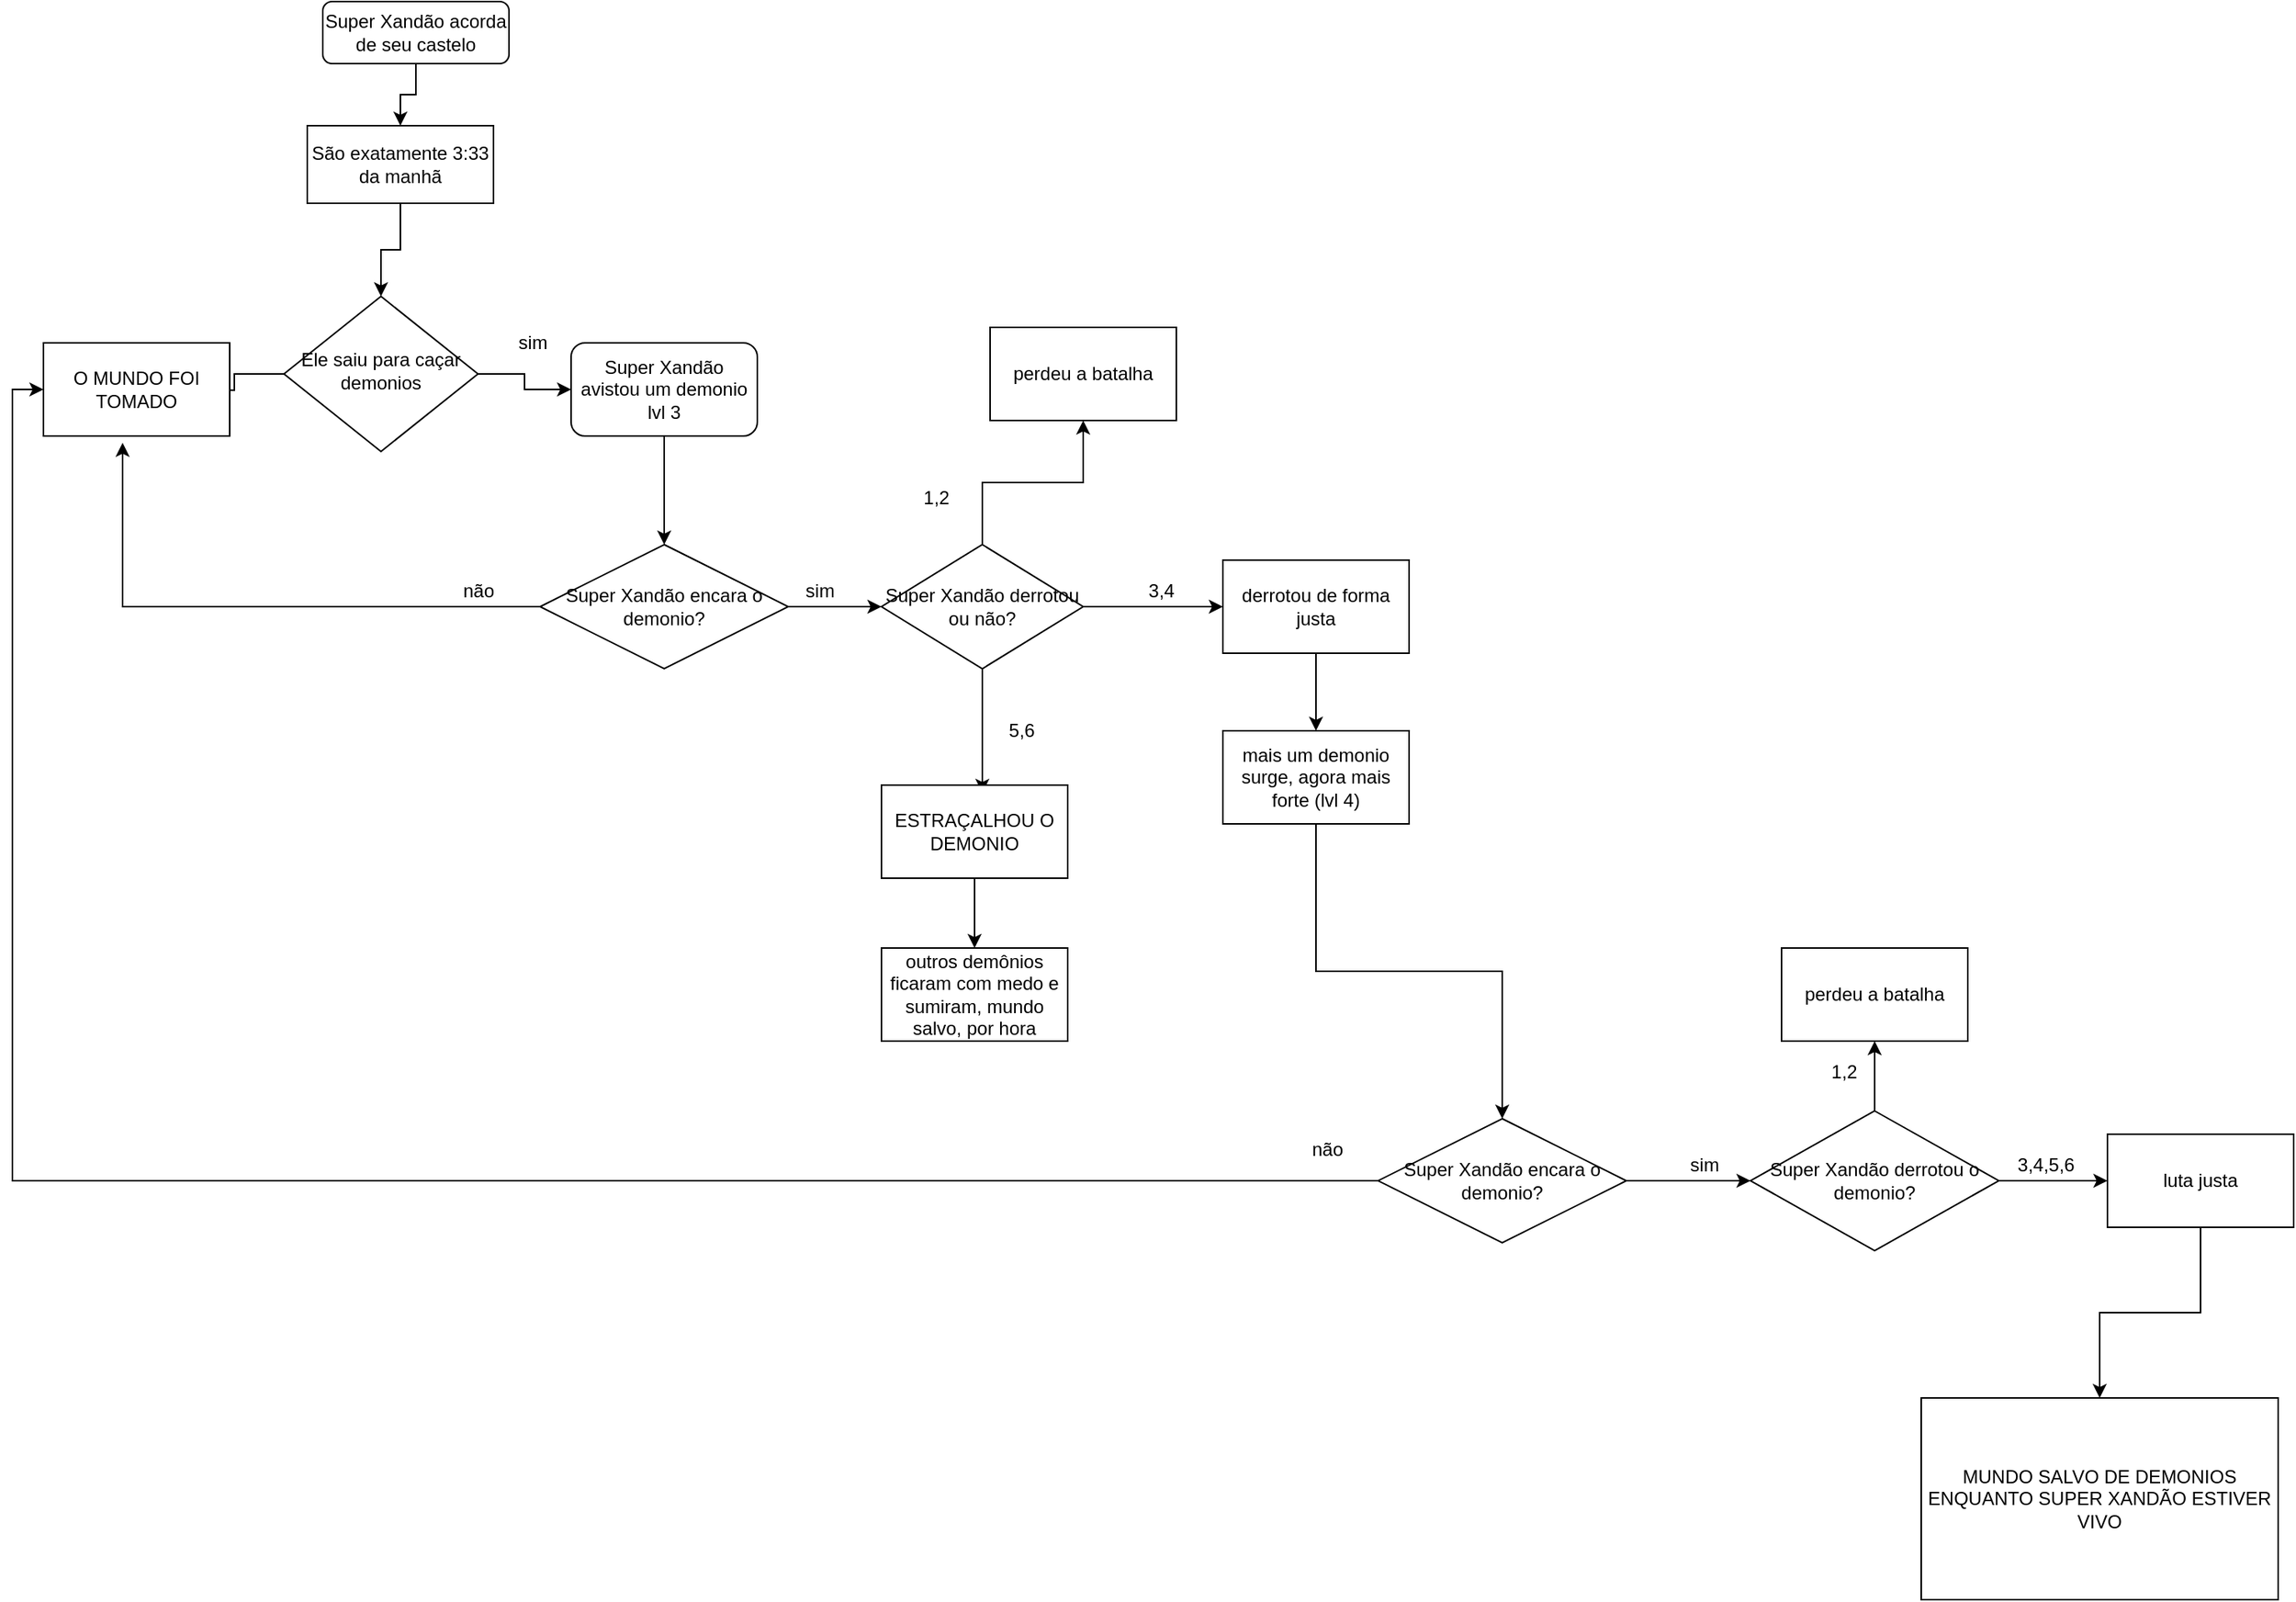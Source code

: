 <mxfile version="13.7.9" type="github">
  <diagram id="C5RBs43oDa-KdzZeNtuy" name="Page-1">
    <mxGraphModel dx="1201" dy="261" grid="1" gridSize="10" guides="1" tooltips="1" connect="1" arrows="1" fold="1" page="1" pageScale="1" pageWidth="827" pageHeight="1169" math="0" shadow="0">
      <root>
        <mxCell id="WIyWlLk6GJQsqaUBKTNV-0" />
        <mxCell id="WIyWlLk6GJQsqaUBKTNV-1" parent="WIyWlLk6GJQsqaUBKTNV-0" />
        <mxCell id="dX_ZzNvs-uGpYZn4bQjM-12" style="edgeStyle=orthogonalEdgeStyle;rounded=0;orthogonalLoop=1;jettySize=auto;html=1;" edge="1" parent="WIyWlLk6GJQsqaUBKTNV-1" source="WIyWlLk6GJQsqaUBKTNV-3" target="dX_ZzNvs-uGpYZn4bQjM-8">
          <mxGeometry relative="1" as="geometry" />
        </mxCell>
        <mxCell id="WIyWlLk6GJQsqaUBKTNV-3" value="&lt;font style=&quot;vertical-align: inherit&quot;&gt;&lt;font style=&quot;vertical-align: inherit&quot;&gt;&lt;font style=&quot;vertical-align: inherit&quot;&gt;&lt;font style=&quot;vertical-align: inherit&quot;&gt;&lt;font style=&quot;vertical-align: inherit&quot;&gt;&lt;font style=&quot;vertical-align: inherit&quot;&gt;Super Xandão acorda de seu castelo&lt;/font&gt;&lt;/font&gt;&lt;/font&gt;&lt;/font&gt;&lt;/font&gt;&lt;/font&gt;" style="rounded=1;whiteSpace=wrap;html=1;fontSize=12;glass=0;strokeWidth=1;shadow=0;" parent="WIyWlLk6GJQsqaUBKTNV-1" vertex="1">
          <mxGeometry x="160" y="50" width="120" height="40" as="geometry" />
        </mxCell>
        <mxCell id="dX_ZzNvs-uGpYZn4bQjM-1" style="edgeStyle=orthogonalEdgeStyle;rounded=0;orthogonalLoop=1;jettySize=auto;html=1;exitX=0;exitY=0.5;exitDx=0;exitDy=0;" edge="1" parent="WIyWlLk6GJQsqaUBKTNV-1" source="WIyWlLk6GJQsqaUBKTNV-6">
          <mxGeometry relative="1" as="geometry">
            <mxPoint x="70" y="300" as="targetPoint" />
          </mxGeometry>
        </mxCell>
        <mxCell id="dX_ZzNvs-uGpYZn4bQjM-14" style="edgeStyle=orthogonalEdgeStyle;rounded=0;orthogonalLoop=1;jettySize=auto;html=1;entryX=0;entryY=0.5;entryDx=0;entryDy=0;" edge="1" parent="WIyWlLk6GJQsqaUBKTNV-1" source="WIyWlLk6GJQsqaUBKTNV-6" target="dX_ZzNvs-uGpYZn4bQjM-7">
          <mxGeometry relative="1" as="geometry" />
        </mxCell>
        <mxCell id="WIyWlLk6GJQsqaUBKTNV-6" value="&lt;font style=&quot;vertical-align: inherit&quot;&gt;&lt;font style=&quot;vertical-align: inherit&quot;&gt;&lt;font style=&quot;vertical-align: inherit&quot;&gt;&lt;font style=&quot;vertical-align: inherit&quot;&gt;&lt;font style=&quot;vertical-align: inherit&quot;&gt;&lt;font style=&quot;vertical-align: inherit&quot;&gt;&lt;font style=&quot;vertical-align: inherit&quot;&gt;&lt;font style=&quot;vertical-align: inherit&quot;&gt;&lt;font style=&quot;vertical-align: inherit&quot;&gt;&lt;font style=&quot;vertical-align: inherit&quot;&gt;Ele saiu para caçar demonios&lt;/font&gt;&lt;/font&gt;&lt;/font&gt;&lt;/font&gt;&lt;/font&gt;&lt;/font&gt;&lt;/font&gt;&lt;/font&gt;&lt;/font&gt;&lt;/font&gt;" style="rhombus;whiteSpace=wrap;html=1;shadow=0;fontFamily=Helvetica;fontSize=12;align=center;strokeWidth=1;spacing=6;spacingTop=-4;" parent="WIyWlLk6GJQsqaUBKTNV-1" vertex="1">
          <mxGeometry x="135" y="240" width="125" height="100" as="geometry" />
        </mxCell>
        <mxCell id="dX_ZzNvs-uGpYZn4bQjM-2" value="&lt;font style=&quot;vertical-align: inherit&quot;&gt;&lt;font style=&quot;vertical-align: inherit&quot;&gt;O MUNDO FOI TOMADO&lt;/font&gt;&lt;/font&gt;" style="rounded=0;whiteSpace=wrap;html=1;" vertex="1" parent="WIyWlLk6GJQsqaUBKTNV-1">
          <mxGeometry x="-20" y="270" width="120" height="60" as="geometry" />
        </mxCell>
        <mxCell id="dX_ZzNvs-uGpYZn4bQjM-4" value="&lt;font style=&quot;vertical-align: inherit&quot;&gt;&lt;font style=&quot;vertical-align: inherit&quot;&gt;sim&lt;/font&gt;&lt;/font&gt;" style="text;html=1;align=center;verticalAlign=middle;resizable=0;points=[];autosize=1;" vertex="1" parent="WIyWlLk6GJQsqaUBKTNV-1">
          <mxGeometry x="280" y="260" width="30" height="20" as="geometry" />
        </mxCell>
        <mxCell id="dX_ZzNvs-uGpYZn4bQjM-15" style="edgeStyle=orthogonalEdgeStyle;rounded=0;orthogonalLoop=1;jettySize=auto;html=1;" edge="1" parent="WIyWlLk6GJQsqaUBKTNV-1" source="dX_ZzNvs-uGpYZn4bQjM-7">
          <mxGeometry relative="1" as="geometry">
            <mxPoint x="380" y="400" as="targetPoint" />
          </mxGeometry>
        </mxCell>
        <mxCell id="dX_ZzNvs-uGpYZn4bQjM-7" value="&lt;font style=&quot;vertical-align: inherit&quot;&gt;&lt;font style=&quot;vertical-align: inherit&quot;&gt;Super Xandão avistou um demonio lvl 3&lt;/font&gt;&lt;/font&gt;" style="rounded=1;whiteSpace=wrap;html=1;" vertex="1" parent="WIyWlLk6GJQsqaUBKTNV-1">
          <mxGeometry x="320" y="270" width="120" height="60" as="geometry" />
        </mxCell>
        <mxCell id="dX_ZzNvs-uGpYZn4bQjM-13" style="edgeStyle=orthogonalEdgeStyle;rounded=0;orthogonalLoop=1;jettySize=auto;html=1;" edge="1" parent="WIyWlLk6GJQsqaUBKTNV-1" source="dX_ZzNvs-uGpYZn4bQjM-8" target="WIyWlLk6GJQsqaUBKTNV-6">
          <mxGeometry relative="1" as="geometry" />
        </mxCell>
        <mxCell id="dX_ZzNvs-uGpYZn4bQjM-8" value="&lt;font style=&quot;vertical-align: inherit&quot;&gt;&lt;font style=&quot;vertical-align: inherit&quot;&gt;São exatamente 3:33 da manhã&lt;/font&gt;&lt;/font&gt;" style="rounded=0;whiteSpace=wrap;html=1;" vertex="1" parent="WIyWlLk6GJQsqaUBKTNV-1">
          <mxGeometry x="150" y="130" width="120" height="50" as="geometry" />
        </mxCell>
        <mxCell id="dX_ZzNvs-uGpYZn4bQjM-26" style="edgeStyle=orthogonalEdgeStyle;rounded=0;orthogonalLoop=1;jettySize=auto;html=1;" edge="1" parent="WIyWlLk6GJQsqaUBKTNV-1" source="dX_ZzNvs-uGpYZn4bQjM-25">
          <mxGeometry relative="1" as="geometry">
            <mxPoint x="520" y="440" as="targetPoint" />
          </mxGeometry>
        </mxCell>
        <mxCell id="dX_ZzNvs-uGpYZn4bQjM-32" style="edgeStyle=orthogonalEdgeStyle;rounded=0;orthogonalLoop=1;jettySize=auto;html=1;entryX=0.425;entryY=1.073;entryDx=0;entryDy=0;entryPerimeter=0;" edge="1" parent="WIyWlLk6GJQsqaUBKTNV-1" source="dX_ZzNvs-uGpYZn4bQjM-25" target="dX_ZzNvs-uGpYZn4bQjM-2">
          <mxGeometry relative="1" as="geometry" />
        </mxCell>
        <mxCell id="dX_ZzNvs-uGpYZn4bQjM-25" value="&lt;span&gt;Super Xandão encara o demonio?&lt;/span&gt;" style="rhombus;whiteSpace=wrap;html=1;" vertex="1" parent="WIyWlLk6GJQsqaUBKTNV-1">
          <mxGeometry x="300" y="400" width="160" height="80" as="geometry" />
        </mxCell>
        <mxCell id="dX_ZzNvs-uGpYZn4bQjM-34" value="não" style="text;html=1;align=center;verticalAlign=middle;resizable=0;points=[];autosize=1;" vertex="1" parent="WIyWlLk6GJQsqaUBKTNV-1">
          <mxGeometry x="240" y="420" width="40" height="20" as="geometry" />
        </mxCell>
        <mxCell id="dX_ZzNvs-uGpYZn4bQjM-35" value="sim" style="text;html=1;align=center;verticalAlign=middle;resizable=0;points=[];autosize=1;" vertex="1" parent="WIyWlLk6GJQsqaUBKTNV-1">
          <mxGeometry x="465" y="420" width="30" height="20" as="geometry" />
        </mxCell>
        <mxCell id="dX_ZzNvs-uGpYZn4bQjM-37" style="edgeStyle=orthogonalEdgeStyle;rounded=0;orthogonalLoop=1;jettySize=auto;html=1;" edge="1" parent="WIyWlLk6GJQsqaUBKTNV-1" source="dX_ZzNvs-uGpYZn4bQjM-36">
          <mxGeometry relative="1" as="geometry">
            <mxPoint x="740" y="440" as="targetPoint" />
          </mxGeometry>
        </mxCell>
        <mxCell id="dX_ZzNvs-uGpYZn4bQjM-39" style="edgeStyle=orthogonalEdgeStyle;rounded=0;orthogonalLoop=1;jettySize=auto;html=1;" edge="1" parent="WIyWlLk6GJQsqaUBKTNV-1" source="dX_ZzNvs-uGpYZn4bQjM-36">
          <mxGeometry relative="1" as="geometry">
            <mxPoint x="585" y="560" as="targetPoint" />
          </mxGeometry>
        </mxCell>
        <mxCell id="dX_ZzNvs-uGpYZn4bQjM-41" style="edgeStyle=orthogonalEdgeStyle;rounded=0;orthogonalLoop=1;jettySize=auto;html=1;" edge="1" parent="WIyWlLk6GJQsqaUBKTNV-1" source="dX_ZzNvs-uGpYZn4bQjM-36" target="dX_ZzNvs-uGpYZn4bQjM-42">
          <mxGeometry relative="1" as="geometry">
            <mxPoint x="650" y="290" as="targetPoint" />
          </mxGeometry>
        </mxCell>
        <mxCell id="dX_ZzNvs-uGpYZn4bQjM-36" value="Super Xandão derrotou ou não?" style="rhombus;whiteSpace=wrap;html=1;" vertex="1" parent="WIyWlLk6GJQsqaUBKTNV-1">
          <mxGeometry x="520" y="400" width="130" height="80" as="geometry" />
        </mxCell>
        <mxCell id="dX_ZzNvs-uGpYZn4bQjM-48" style="edgeStyle=orthogonalEdgeStyle;rounded=0;orthogonalLoop=1;jettySize=auto;html=1;" edge="1" parent="WIyWlLk6GJQsqaUBKTNV-1" source="dX_ZzNvs-uGpYZn4bQjM-38" target="dX_ZzNvs-uGpYZn4bQjM-49">
          <mxGeometry relative="1" as="geometry">
            <mxPoint x="800" y="550" as="targetPoint" />
          </mxGeometry>
        </mxCell>
        <mxCell id="dX_ZzNvs-uGpYZn4bQjM-38" value="derrotou de forma justa" style="rounded=0;whiteSpace=wrap;html=1;" vertex="1" parent="WIyWlLk6GJQsqaUBKTNV-1">
          <mxGeometry x="740" y="410" width="120" height="60" as="geometry" />
        </mxCell>
        <mxCell id="dX_ZzNvs-uGpYZn4bQjM-46" style="edgeStyle=orthogonalEdgeStyle;rounded=0;orthogonalLoop=1;jettySize=auto;html=1;" edge="1" parent="WIyWlLk6GJQsqaUBKTNV-1" source="dX_ZzNvs-uGpYZn4bQjM-40" target="dX_ZzNvs-uGpYZn4bQjM-47">
          <mxGeometry relative="1" as="geometry">
            <mxPoint x="580" y="690" as="targetPoint" />
          </mxGeometry>
        </mxCell>
        <mxCell id="dX_ZzNvs-uGpYZn4bQjM-40" value="ESTRAÇALHOU O DEMONIO" style="rounded=0;whiteSpace=wrap;html=1;" vertex="1" parent="WIyWlLk6GJQsqaUBKTNV-1">
          <mxGeometry x="520" y="555" width="120" height="60" as="geometry" />
        </mxCell>
        <mxCell id="dX_ZzNvs-uGpYZn4bQjM-42" value="perdeu a batalha" style="rounded=0;whiteSpace=wrap;html=1;" vertex="1" parent="WIyWlLk6GJQsqaUBKTNV-1">
          <mxGeometry x="590" y="260" width="120" height="60" as="geometry" />
        </mxCell>
        <mxCell id="dX_ZzNvs-uGpYZn4bQjM-43" value="1,2" style="text;html=1;align=center;verticalAlign=middle;resizable=0;points=[];autosize=1;" vertex="1" parent="WIyWlLk6GJQsqaUBKTNV-1">
          <mxGeometry x="540" y="360" width="30" height="20" as="geometry" />
        </mxCell>
        <mxCell id="dX_ZzNvs-uGpYZn4bQjM-44" value="3,4" style="text;html=1;align=center;verticalAlign=middle;resizable=0;points=[];autosize=1;" vertex="1" parent="WIyWlLk6GJQsqaUBKTNV-1">
          <mxGeometry x="685" y="420" width="30" height="20" as="geometry" />
        </mxCell>
        <mxCell id="dX_ZzNvs-uGpYZn4bQjM-45" value="5,6" style="text;html=1;align=center;verticalAlign=middle;resizable=0;points=[];autosize=1;" vertex="1" parent="WIyWlLk6GJQsqaUBKTNV-1">
          <mxGeometry x="595" y="510" width="30" height="20" as="geometry" />
        </mxCell>
        <mxCell id="dX_ZzNvs-uGpYZn4bQjM-47" value="outros demônios ficaram com medo e sumiram, mundo salvo, por hora" style="rounded=0;whiteSpace=wrap;html=1;" vertex="1" parent="WIyWlLk6GJQsqaUBKTNV-1">
          <mxGeometry x="520" y="660" width="120" height="60" as="geometry" />
        </mxCell>
        <mxCell id="dX_ZzNvs-uGpYZn4bQjM-50" style="edgeStyle=orthogonalEdgeStyle;rounded=0;orthogonalLoop=1;jettySize=auto;html=1;entryX=0.5;entryY=0;entryDx=0;entryDy=0;" edge="1" parent="WIyWlLk6GJQsqaUBKTNV-1" source="dX_ZzNvs-uGpYZn4bQjM-49" target="dX_ZzNvs-uGpYZn4bQjM-53">
          <mxGeometry relative="1" as="geometry">
            <mxPoint x="920" y="760" as="targetPoint" />
          </mxGeometry>
        </mxCell>
        <mxCell id="dX_ZzNvs-uGpYZn4bQjM-49" value="mais um demonio surge, agora mais forte (lvl 4)" style="rounded=0;whiteSpace=wrap;html=1;" vertex="1" parent="WIyWlLk6GJQsqaUBKTNV-1">
          <mxGeometry x="740" y="520" width="120" height="60" as="geometry" />
        </mxCell>
        <mxCell id="dX_ZzNvs-uGpYZn4bQjM-56" style="edgeStyle=orthogonalEdgeStyle;rounded=0;orthogonalLoop=1;jettySize=auto;html=1;entryX=0;entryY=0.5;entryDx=0;entryDy=0;" edge="1" parent="WIyWlLk6GJQsqaUBKTNV-1" source="dX_ZzNvs-uGpYZn4bQjM-53" target="dX_ZzNvs-uGpYZn4bQjM-2">
          <mxGeometry relative="1" as="geometry" />
        </mxCell>
        <mxCell id="dX_ZzNvs-uGpYZn4bQjM-57" style="edgeStyle=orthogonalEdgeStyle;rounded=0;orthogonalLoop=1;jettySize=auto;html=1;" edge="1" parent="WIyWlLk6GJQsqaUBKTNV-1" source="dX_ZzNvs-uGpYZn4bQjM-53">
          <mxGeometry relative="1" as="geometry">
            <mxPoint x="1080" y="810" as="targetPoint" />
          </mxGeometry>
        </mxCell>
        <mxCell id="dX_ZzNvs-uGpYZn4bQjM-53" value="Super Xandão encara o demonio?" style="rhombus;whiteSpace=wrap;html=1;" vertex="1" parent="WIyWlLk6GJQsqaUBKTNV-1">
          <mxGeometry x="840" y="770" width="160" height="80" as="geometry" />
        </mxCell>
        <mxCell id="dX_ZzNvs-uGpYZn4bQjM-55" value="não" style="text;html=1;align=center;verticalAlign=middle;resizable=0;points=[];autosize=1;" vertex="1" parent="WIyWlLk6GJQsqaUBKTNV-1">
          <mxGeometry x="787" y="780" width="40" height="20" as="geometry" />
        </mxCell>
        <mxCell id="dX_ZzNvs-uGpYZn4bQjM-58" value="sim" style="text;html=1;align=center;verticalAlign=middle;resizable=0;points=[];autosize=1;" vertex="1" parent="WIyWlLk6GJQsqaUBKTNV-1">
          <mxGeometry x="1035" y="790" width="30" height="20" as="geometry" />
        </mxCell>
        <mxCell id="dX_ZzNvs-uGpYZn4bQjM-62" style="edgeStyle=orthogonalEdgeStyle;rounded=0;orthogonalLoop=1;jettySize=auto;html=1;" edge="1" parent="WIyWlLk6GJQsqaUBKTNV-1" source="dX_ZzNvs-uGpYZn4bQjM-60" target="dX_ZzNvs-uGpYZn4bQjM-63">
          <mxGeometry relative="1" as="geometry">
            <mxPoint x="1160" y="690" as="targetPoint" />
          </mxGeometry>
        </mxCell>
        <mxCell id="dX_ZzNvs-uGpYZn4bQjM-65" style="edgeStyle=orthogonalEdgeStyle;rounded=0;orthogonalLoop=1;jettySize=auto;html=1;" edge="1" parent="WIyWlLk6GJQsqaUBKTNV-1" source="dX_ZzNvs-uGpYZn4bQjM-60" target="dX_ZzNvs-uGpYZn4bQjM-66">
          <mxGeometry relative="1" as="geometry">
            <mxPoint x="1340" y="810" as="targetPoint" />
          </mxGeometry>
        </mxCell>
        <mxCell id="dX_ZzNvs-uGpYZn4bQjM-60" value="Super Xandão derrotou o demonio?" style="rhombus;whiteSpace=wrap;html=1;" vertex="1" parent="WIyWlLk6GJQsqaUBKTNV-1">
          <mxGeometry x="1080" y="765" width="160" height="90" as="geometry" />
        </mxCell>
        <mxCell id="dX_ZzNvs-uGpYZn4bQjM-63" value="perdeu a batalha" style="rounded=0;whiteSpace=wrap;html=1;" vertex="1" parent="WIyWlLk6GJQsqaUBKTNV-1">
          <mxGeometry x="1100" y="660" width="120" height="60" as="geometry" />
        </mxCell>
        <mxCell id="dX_ZzNvs-uGpYZn4bQjM-64" value="1,2" style="text;html=1;align=center;verticalAlign=middle;resizable=0;points=[];autosize=1;" vertex="1" parent="WIyWlLk6GJQsqaUBKTNV-1">
          <mxGeometry x="1125" y="730" width="30" height="20" as="geometry" />
        </mxCell>
        <mxCell id="dX_ZzNvs-uGpYZn4bQjM-68" style="edgeStyle=orthogonalEdgeStyle;rounded=0;orthogonalLoop=1;jettySize=auto;html=1;" edge="1" parent="WIyWlLk6GJQsqaUBKTNV-1" source="dX_ZzNvs-uGpYZn4bQjM-66" target="dX_ZzNvs-uGpYZn4bQjM-69">
          <mxGeometry relative="1" as="geometry">
            <mxPoint x="1300" y="980" as="targetPoint" />
          </mxGeometry>
        </mxCell>
        <mxCell id="dX_ZzNvs-uGpYZn4bQjM-66" value="luta justa" style="rounded=0;whiteSpace=wrap;html=1;" vertex="1" parent="WIyWlLk6GJQsqaUBKTNV-1">
          <mxGeometry x="1310" y="780" width="120" height="60" as="geometry" />
        </mxCell>
        <mxCell id="dX_ZzNvs-uGpYZn4bQjM-67" value="3,4,5,6" style="text;html=1;align=center;verticalAlign=middle;resizable=0;points=[];autosize=1;" vertex="1" parent="WIyWlLk6GJQsqaUBKTNV-1">
          <mxGeometry x="1245" y="790" width="50" height="20" as="geometry" />
        </mxCell>
        <mxCell id="dX_ZzNvs-uGpYZn4bQjM-69" value="MUNDO SALVO DE DEMONIOS &lt;br&gt;ENQUANTO SUPER XANDÃO ESTIVER VIVO" style="rounded=0;whiteSpace=wrap;html=1;" vertex="1" parent="WIyWlLk6GJQsqaUBKTNV-1">
          <mxGeometry x="1190" y="950" width="230" height="130" as="geometry" />
        </mxCell>
      </root>
    </mxGraphModel>
  </diagram>
</mxfile>

